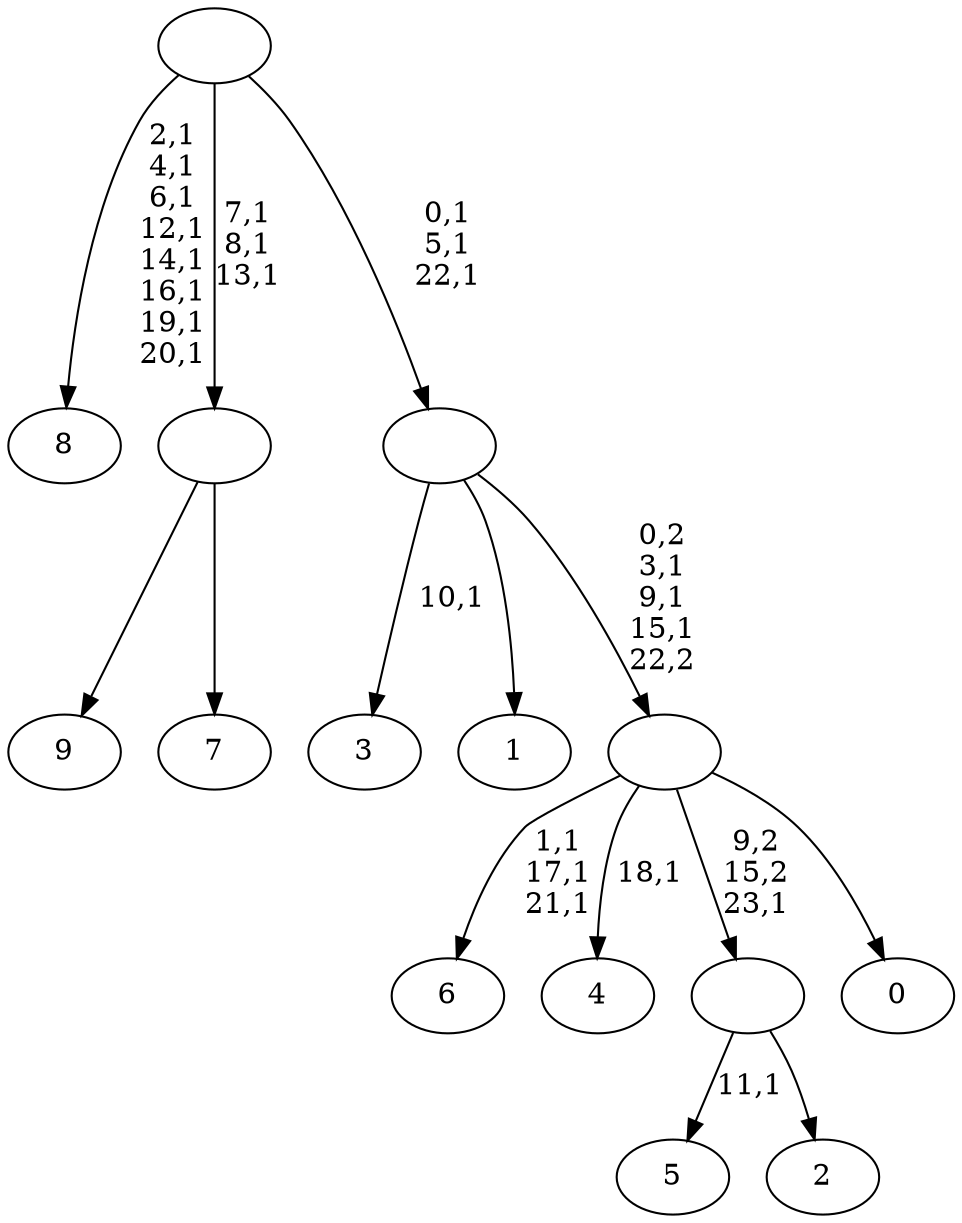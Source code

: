 digraph T {
	34 [label="9"]
	33 [label="8"]
	24 [label="7"]
	23 [label=""]
	20 [label="6"]
	16 [label="5"]
	14 [label="4"]
	12 [label="3"]
	10 [label="2"]
	9 [label=""]
	8 [label="1"]
	7 [label="0"]
	6 [label=""]
	3 [label=""]
	0 [label=""]
	23 -> 34 [label=""]
	23 -> 24 [label=""]
	9 -> 16 [label="11,1"]
	9 -> 10 [label=""]
	6 -> 14 [label="18,1"]
	6 -> 20 [label="1,1\n17,1\n21,1"]
	6 -> 9 [label="9,2\n15,2\n23,1"]
	6 -> 7 [label=""]
	3 -> 6 [label="0,2\n3,1\n9,1\n15,1\n22,2"]
	3 -> 12 [label="10,1"]
	3 -> 8 [label=""]
	0 -> 3 [label="0,1\n5,1\n22,1"]
	0 -> 23 [label="7,1\n8,1\n13,1"]
	0 -> 33 [label="2,1\n4,1\n6,1\n12,1\n14,1\n16,1\n19,1\n20,1"]
}
